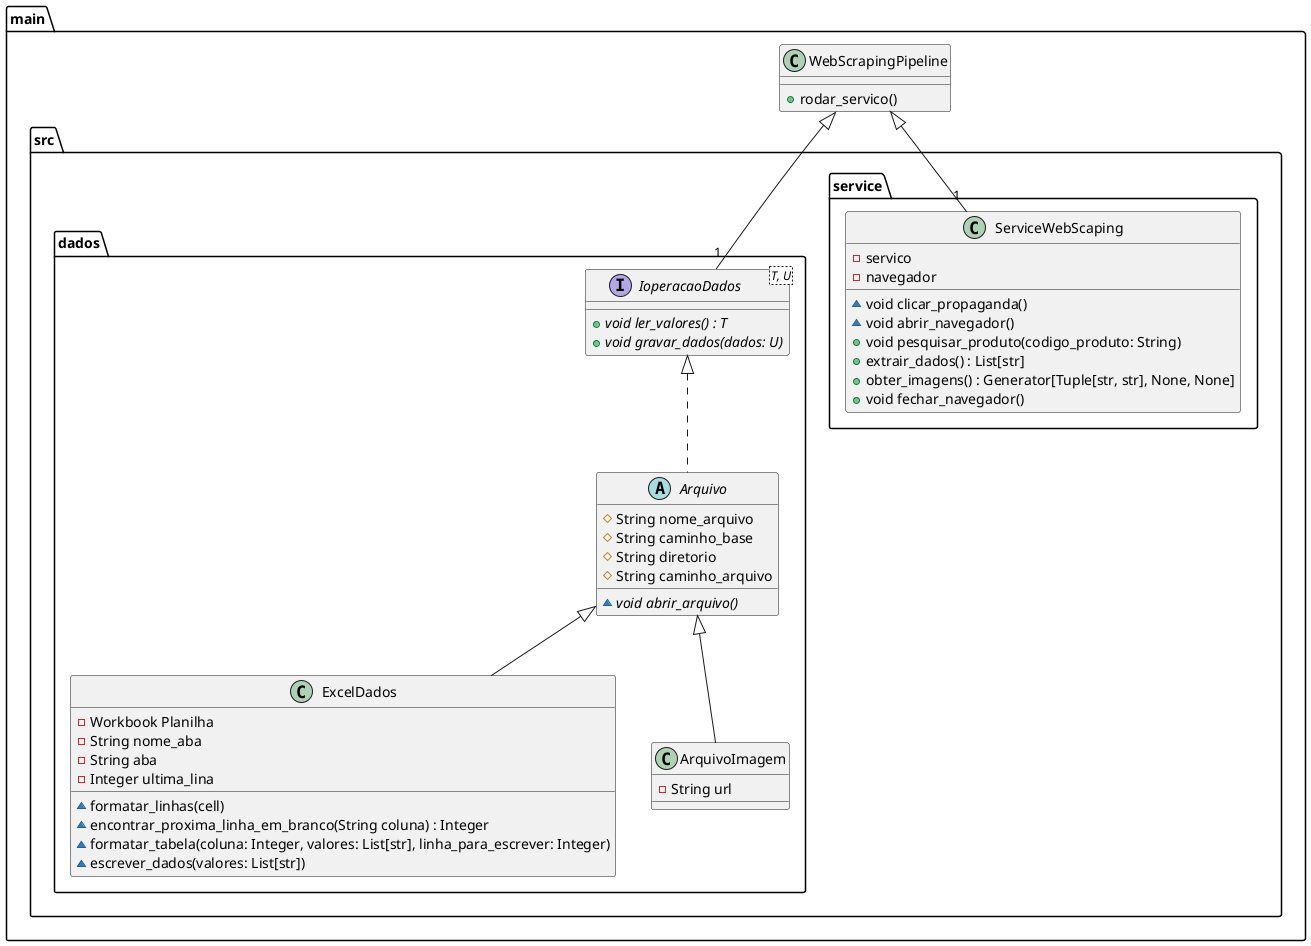 @startuml

package main {
    class WebScrapingPipeline {
            + rodar_servico()
            
        }

        WebScrapingPipeline  <|--  "1" src.service.ServiceWebScaping
        WebScrapingPipeline <|-- "1" src.dados.IoperacaoDados
    package src {
        
        package dados {

            interface IoperacaoDados<T, U> {
                + void {abstract} ler_valores() : T
                + void {abstract} gravar_dados(dados: U)
              
            }

            abstract class  Arquivo implements IoperacaoDados {
                # String nome_arquivo
                # String caminho_base
                # String diretorio
                # String caminho_arquivo

                ~ void {abstract} abrir_arquivo()
                
            }

            class ExcelDados extends Arquivo {
                - Workbook Planilha
                - String nome_aba
                - String aba
                - Integer ultima_lina

                ~ formatar_linhas(cell)
                ~ encontrar_proxima_linha_em_branco(String coluna) : Integer
                ~ formatar_tabela(coluna: Integer, valores: List[str], linha_para_escrever: Integer)
                ~ escrever_dados(valores: List[str])

      
            }

            class ArquivoImagem extends Arquivo {
                - String url
            }

        }

        package service {

           class ServiceWebScaping {
                - servico
                - navegador

                ~ void clicar_propaganda()
                ~ void abrir_navegador()
                + void pesquisar_produto(codigo_produto: String)
                + extrair_dados() : List[str]
                + obter_imagens() : Generator[Tuple[str, str], None, None]
                + void fechar_navegador()
           }

        }

    }
}

@enduml